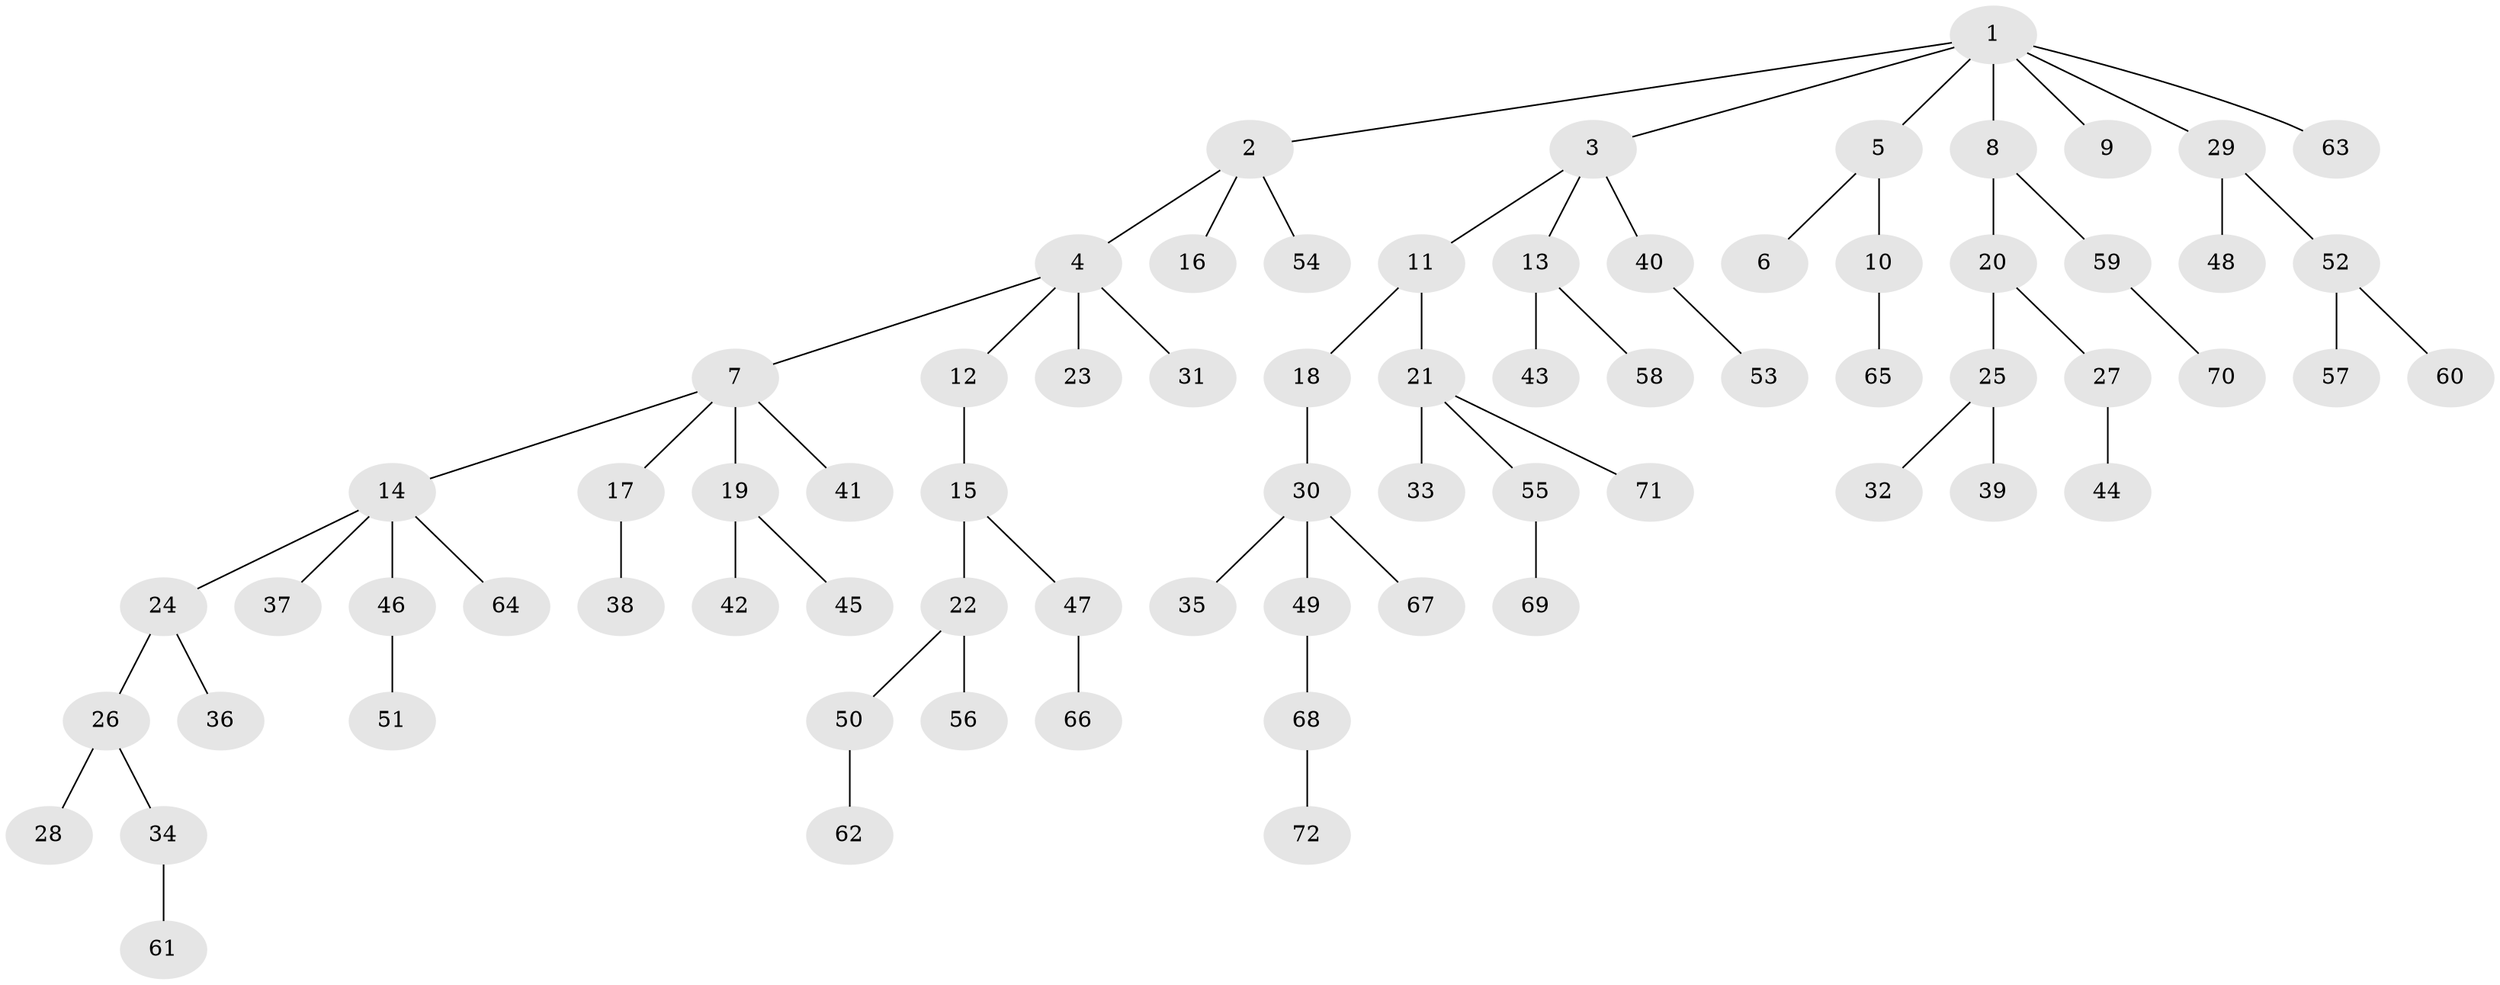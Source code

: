 // Generated by graph-tools (version 1.1) at 2025/36/03/09/25 02:36:51]
// undirected, 72 vertices, 71 edges
graph export_dot {
graph [start="1"]
  node [color=gray90,style=filled];
  1;
  2;
  3;
  4;
  5;
  6;
  7;
  8;
  9;
  10;
  11;
  12;
  13;
  14;
  15;
  16;
  17;
  18;
  19;
  20;
  21;
  22;
  23;
  24;
  25;
  26;
  27;
  28;
  29;
  30;
  31;
  32;
  33;
  34;
  35;
  36;
  37;
  38;
  39;
  40;
  41;
  42;
  43;
  44;
  45;
  46;
  47;
  48;
  49;
  50;
  51;
  52;
  53;
  54;
  55;
  56;
  57;
  58;
  59;
  60;
  61;
  62;
  63;
  64;
  65;
  66;
  67;
  68;
  69;
  70;
  71;
  72;
  1 -- 2;
  1 -- 3;
  1 -- 5;
  1 -- 8;
  1 -- 9;
  1 -- 29;
  1 -- 63;
  2 -- 4;
  2 -- 16;
  2 -- 54;
  3 -- 11;
  3 -- 13;
  3 -- 40;
  4 -- 7;
  4 -- 12;
  4 -- 23;
  4 -- 31;
  5 -- 6;
  5 -- 10;
  7 -- 14;
  7 -- 17;
  7 -- 19;
  7 -- 41;
  8 -- 20;
  8 -- 59;
  10 -- 65;
  11 -- 18;
  11 -- 21;
  12 -- 15;
  13 -- 43;
  13 -- 58;
  14 -- 24;
  14 -- 37;
  14 -- 46;
  14 -- 64;
  15 -- 22;
  15 -- 47;
  17 -- 38;
  18 -- 30;
  19 -- 42;
  19 -- 45;
  20 -- 25;
  20 -- 27;
  21 -- 33;
  21 -- 55;
  21 -- 71;
  22 -- 50;
  22 -- 56;
  24 -- 26;
  24 -- 36;
  25 -- 32;
  25 -- 39;
  26 -- 28;
  26 -- 34;
  27 -- 44;
  29 -- 48;
  29 -- 52;
  30 -- 35;
  30 -- 49;
  30 -- 67;
  34 -- 61;
  40 -- 53;
  46 -- 51;
  47 -- 66;
  49 -- 68;
  50 -- 62;
  52 -- 57;
  52 -- 60;
  55 -- 69;
  59 -- 70;
  68 -- 72;
}
